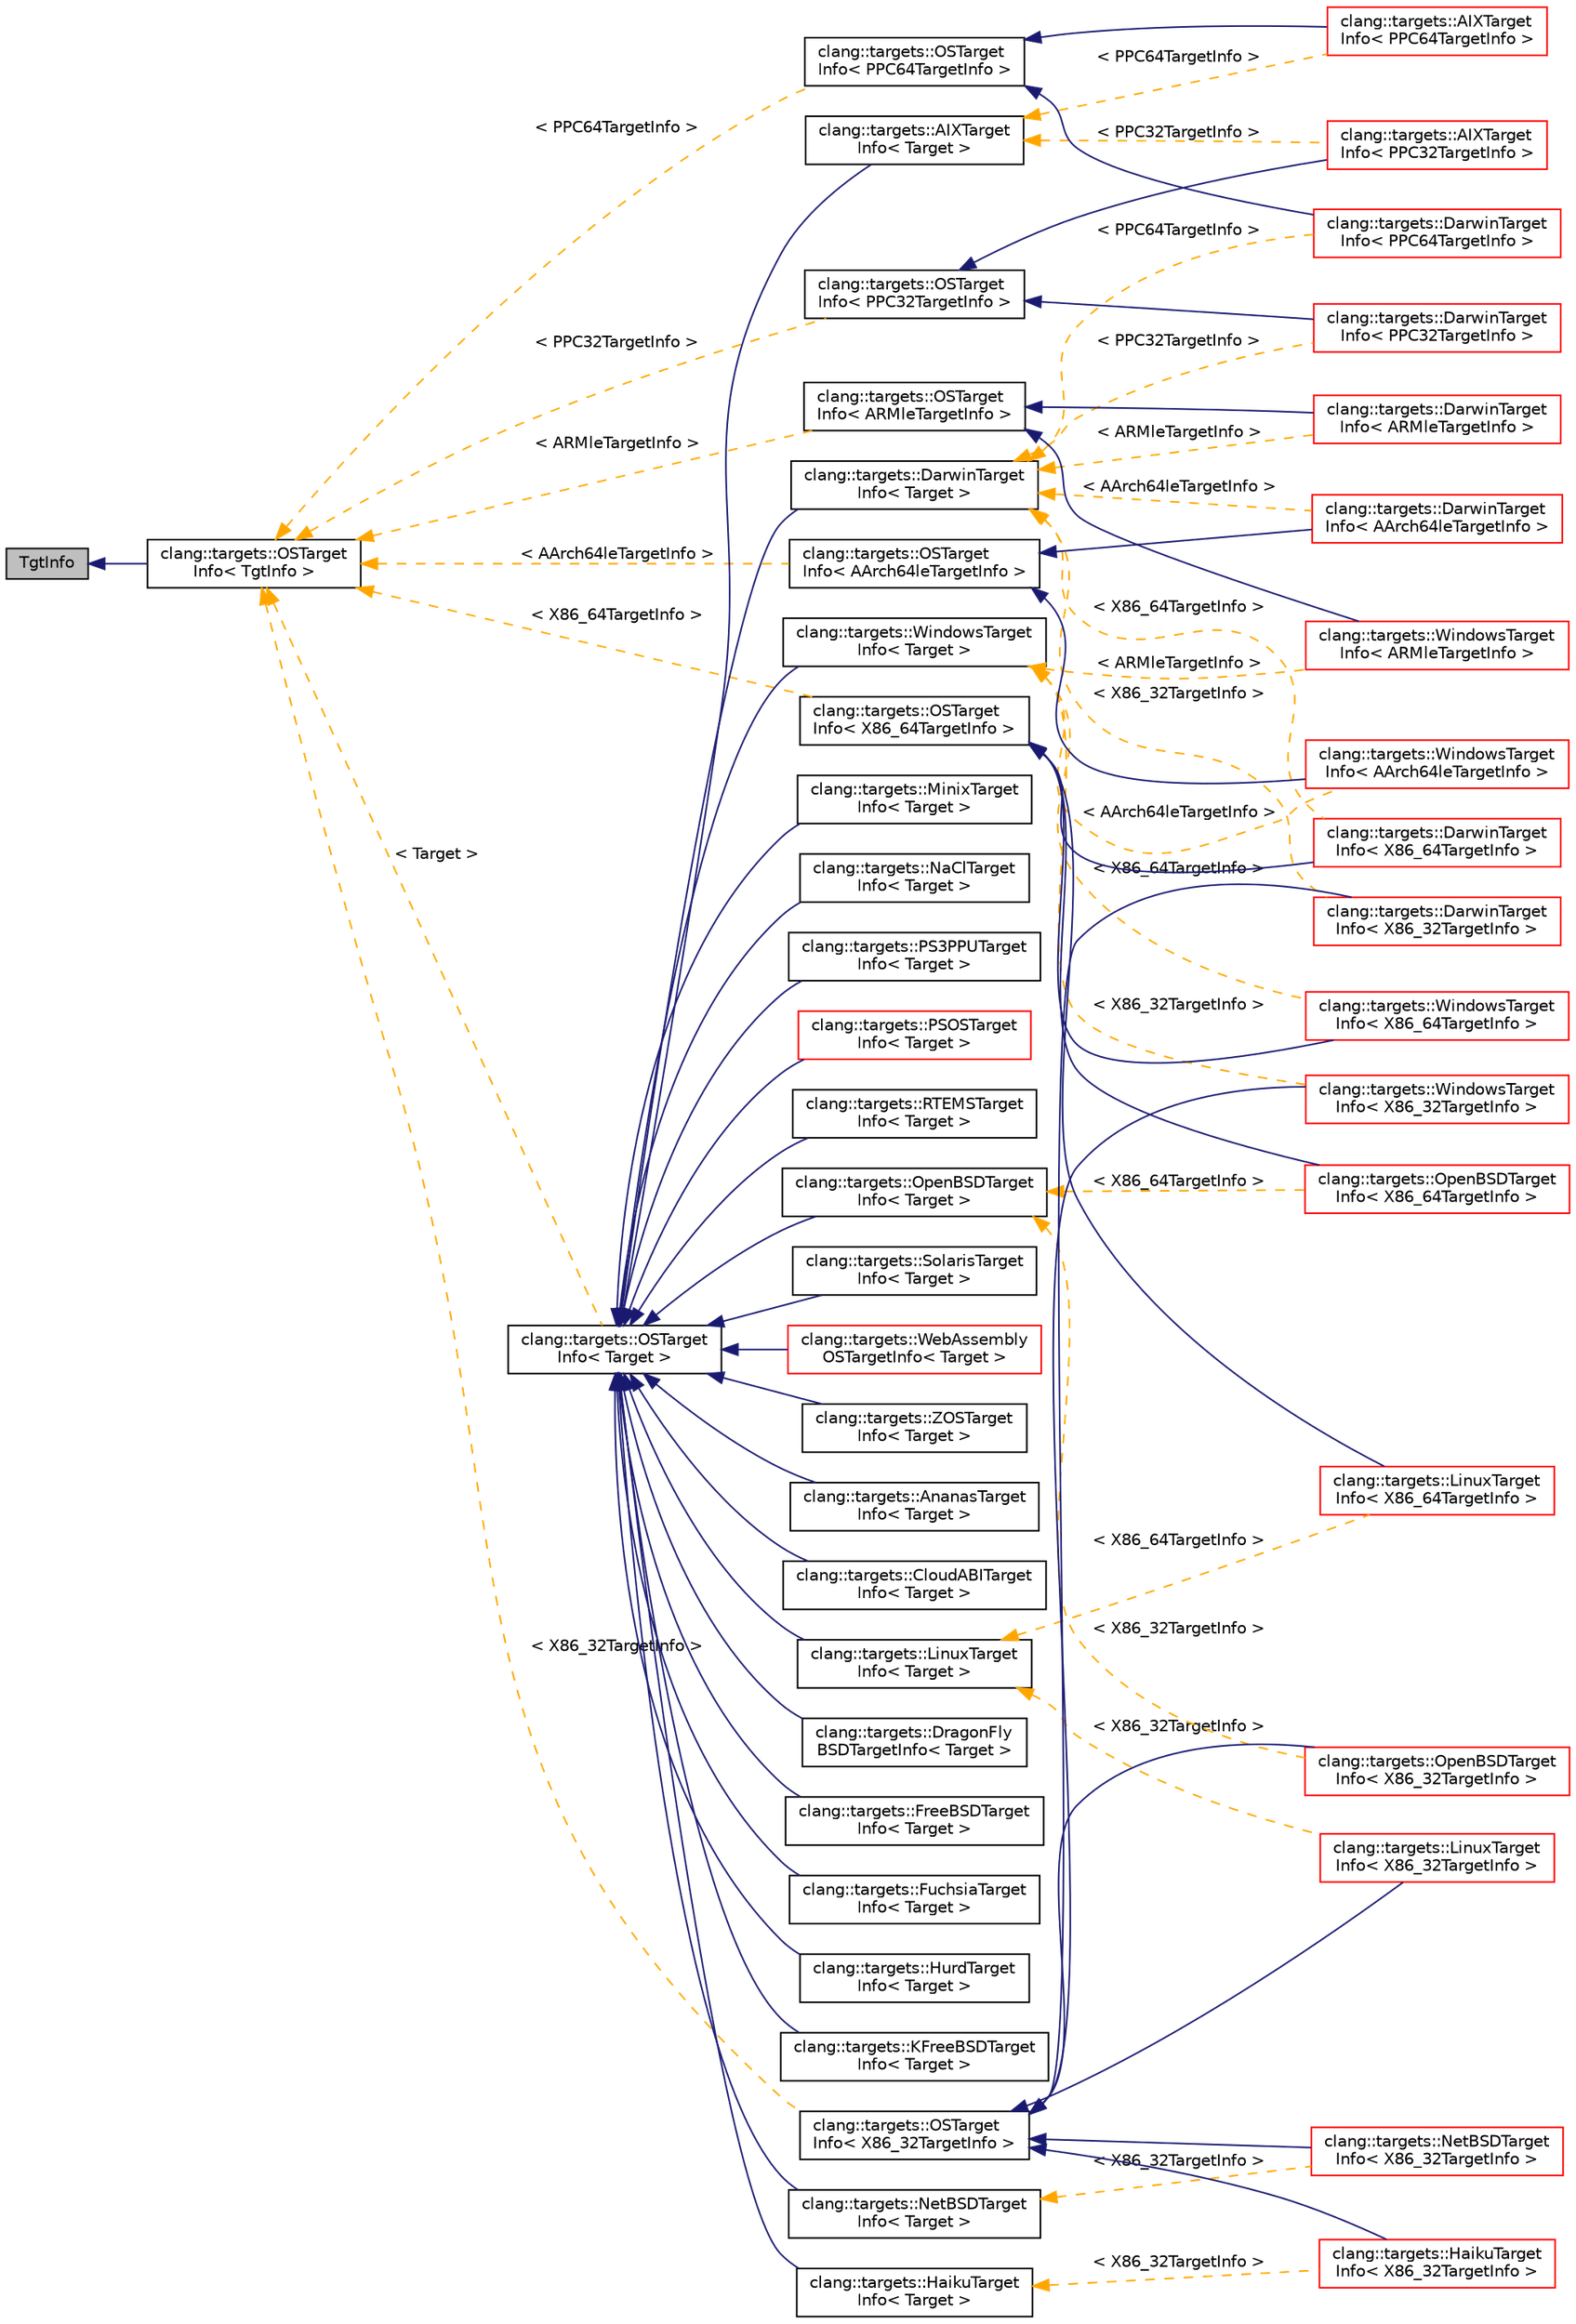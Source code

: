 digraph "TgtInfo"
{
 // LATEX_PDF_SIZE
  bgcolor="transparent";
  edge [fontname="Helvetica",fontsize="10",labelfontname="Helvetica",labelfontsize="10"];
  node [fontname="Helvetica",fontsize="10",shape=record];
  rankdir="LR";
  Node1 [label="TgtInfo",height=0.2,width=0.4,color="black", fillcolor="grey75", style="filled", fontcolor="black",tooltip=" "];
  Node1 -> Node2 [dir="back",color="midnightblue",fontsize="10",style="solid",fontname="Helvetica"];
  Node2 [label="clang::targets::OSTarget\lInfo\< TgtInfo \>",height=0.2,width=0.4,color="black",URL="$classclang_1_1targets_1_1OSTargetInfo.html",tooltip=" "];
  Node2 -> Node3 [dir="back",color="orange",fontsize="10",style="dashed",label=" \< Target \>" ,fontname="Helvetica"];
  Node3 [label="clang::targets::OSTarget\lInfo\< Target \>",height=0.2,width=0.4,color="black",URL="$classclang_1_1targets_1_1OSTargetInfo.html",tooltip=" "];
  Node3 -> Node4 [dir="back",color="midnightblue",fontsize="10",style="solid",fontname="Helvetica"];
  Node4 [label="clang::targets::AIXTarget\lInfo\< Target \>",height=0.2,width=0.4,color="black",URL="$classclang_1_1targets_1_1AIXTargetInfo.html",tooltip=" "];
  Node4 -> Node5 [dir="back",color="orange",fontsize="10",style="dashed",label=" \< PPC32TargetInfo \>" ,fontname="Helvetica"];
  Node5 [label="clang::targets::AIXTarget\lInfo\< PPC32TargetInfo \>",height=0.2,width=0.4,color="red",URL="$classclang_1_1targets_1_1AIXTargetInfo.html",tooltip=" "];
  Node4 -> Node7 [dir="back",color="orange",fontsize="10",style="dashed",label=" \< PPC64TargetInfo \>" ,fontname="Helvetica"];
  Node7 [label="clang::targets::AIXTarget\lInfo\< PPC64TargetInfo \>",height=0.2,width=0.4,color="red",URL="$classclang_1_1targets_1_1AIXTargetInfo.html",tooltip=" "];
  Node3 -> Node9 [dir="back",color="midnightblue",fontsize="10",style="solid",fontname="Helvetica"];
  Node9 [label="clang::targets::AnanasTarget\lInfo\< Target \>",height=0.2,width=0.4,color="black",URL="$classclang_1_1targets_1_1AnanasTargetInfo.html",tooltip=" "];
  Node3 -> Node10 [dir="back",color="midnightblue",fontsize="10",style="solid",fontname="Helvetica"];
  Node10 [label="clang::targets::CloudABITarget\lInfo\< Target \>",height=0.2,width=0.4,color="black",URL="$classclang_1_1targets_1_1CloudABITargetInfo.html",tooltip=" "];
  Node3 -> Node11 [dir="back",color="midnightblue",fontsize="10",style="solid",fontname="Helvetica"];
  Node11 [label="clang::targets::DarwinTarget\lInfo\< Target \>",height=0.2,width=0.4,color="black",URL="$classclang_1_1targets_1_1DarwinTargetInfo.html",tooltip=" "];
  Node11 -> Node12 [dir="back",color="orange",fontsize="10",style="dashed",label=" \< PPC32TargetInfo \>" ,fontname="Helvetica"];
  Node12 [label="clang::targets::DarwinTarget\lInfo\< PPC32TargetInfo \>",height=0.2,width=0.4,color="red",URL="$classclang_1_1targets_1_1DarwinTargetInfo.html",tooltip=" "];
  Node11 -> Node14 [dir="back",color="orange",fontsize="10",style="dashed",label=" \< X86_64TargetInfo \>" ,fontname="Helvetica"];
  Node14 [label="clang::targets::DarwinTarget\lInfo\< X86_64TargetInfo \>",height=0.2,width=0.4,color="red",URL="$classclang_1_1targets_1_1DarwinTargetInfo.html",tooltip=" "];
  Node11 -> Node16 [dir="back",color="orange",fontsize="10",style="dashed",label=" \< ARMleTargetInfo \>" ,fontname="Helvetica"];
  Node16 [label="clang::targets::DarwinTarget\lInfo\< ARMleTargetInfo \>",height=0.2,width=0.4,color="red",URL="$classclang_1_1targets_1_1DarwinTargetInfo.html",tooltip=" "];
  Node11 -> Node18 [dir="back",color="orange",fontsize="10",style="dashed",label=" \< PPC64TargetInfo \>" ,fontname="Helvetica"];
  Node18 [label="clang::targets::DarwinTarget\lInfo\< PPC64TargetInfo \>",height=0.2,width=0.4,color="red",URL="$classclang_1_1targets_1_1DarwinTargetInfo.html",tooltip=" "];
  Node11 -> Node20 [dir="back",color="orange",fontsize="10",style="dashed",label=" \< X86_32TargetInfo \>" ,fontname="Helvetica"];
  Node20 [label="clang::targets::DarwinTarget\lInfo\< X86_32TargetInfo \>",height=0.2,width=0.4,color="red",URL="$classclang_1_1targets_1_1DarwinTargetInfo.html",tooltip=" "];
  Node11 -> Node22 [dir="back",color="orange",fontsize="10",style="dashed",label=" \< AArch64leTargetInfo \>" ,fontname="Helvetica"];
  Node22 [label="clang::targets::DarwinTarget\lInfo\< AArch64leTargetInfo \>",height=0.2,width=0.4,color="red",URL="$classclang_1_1targets_1_1DarwinTargetInfo.html",tooltip=" "];
  Node3 -> Node24 [dir="back",color="midnightblue",fontsize="10",style="solid",fontname="Helvetica"];
  Node24 [label="clang::targets::DragonFly\lBSDTargetInfo\< Target \>",height=0.2,width=0.4,color="black",URL="$classclang_1_1targets_1_1DragonFlyBSDTargetInfo.html",tooltip=" "];
  Node3 -> Node25 [dir="back",color="midnightblue",fontsize="10",style="solid",fontname="Helvetica"];
  Node25 [label="clang::targets::FreeBSDTarget\lInfo\< Target \>",height=0.2,width=0.4,color="black",URL="$classclang_1_1targets_1_1FreeBSDTargetInfo.html",tooltip=" "];
  Node3 -> Node26 [dir="back",color="midnightblue",fontsize="10",style="solid",fontname="Helvetica"];
  Node26 [label="clang::targets::FuchsiaTarget\lInfo\< Target \>",height=0.2,width=0.4,color="black",URL="$classclang_1_1targets_1_1FuchsiaTargetInfo.html",tooltip=" "];
  Node3 -> Node27 [dir="back",color="midnightblue",fontsize="10",style="solid",fontname="Helvetica"];
  Node27 [label="clang::targets::HaikuTarget\lInfo\< Target \>",height=0.2,width=0.4,color="black",URL="$classclang_1_1targets_1_1HaikuTargetInfo.html",tooltip=" "];
  Node27 -> Node28 [dir="back",color="orange",fontsize="10",style="dashed",label=" \< X86_32TargetInfo \>" ,fontname="Helvetica"];
  Node28 [label="clang::targets::HaikuTarget\lInfo\< X86_32TargetInfo \>",height=0.2,width=0.4,color="red",URL="$classclang_1_1targets_1_1HaikuTargetInfo.html",tooltip=" "];
  Node3 -> Node30 [dir="back",color="midnightblue",fontsize="10",style="solid",fontname="Helvetica"];
  Node30 [label="clang::targets::HurdTarget\lInfo\< Target \>",height=0.2,width=0.4,color="black",URL="$classclang_1_1targets_1_1HurdTargetInfo.html",tooltip=" "];
  Node3 -> Node31 [dir="back",color="midnightblue",fontsize="10",style="solid",fontname="Helvetica"];
  Node31 [label="clang::targets::KFreeBSDTarget\lInfo\< Target \>",height=0.2,width=0.4,color="black",URL="$classclang_1_1targets_1_1KFreeBSDTargetInfo.html",tooltip=" "];
  Node3 -> Node32 [dir="back",color="midnightblue",fontsize="10",style="solid",fontname="Helvetica"];
  Node32 [label="clang::targets::LinuxTarget\lInfo\< Target \>",height=0.2,width=0.4,color="black",URL="$classclang_1_1targets_1_1LinuxTargetInfo.html",tooltip=" "];
  Node32 -> Node33 [dir="back",color="orange",fontsize="10",style="dashed",label=" \< X86_64TargetInfo \>" ,fontname="Helvetica"];
  Node33 [label="clang::targets::LinuxTarget\lInfo\< X86_64TargetInfo \>",height=0.2,width=0.4,color="red",URL="$classclang_1_1targets_1_1LinuxTargetInfo.html",tooltip=" "];
  Node32 -> Node35 [dir="back",color="orange",fontsize="10",style="dashed",label=" \< X86_32TargetInfo \>" ,fontname="Helvetica"];
  Node35 [label="clang::targets::LinuxTarget\lInfo\< X86_32TargetInfo \>",height=0.2,width=0.4,color="red",URL="$classclang_1_1targets_1_1LinuxTargetInfo.html",tooltip=" "];
  Node3 -> Node37 [dir="back",color="midnightblue",fontsize="10",style="solid",fontname="Helvetica"];
  Node37 [label="clang::targets::MinixTarget\lInfo\< Target \>",height=0.2,width=0.4,color="black",URL="$classclang_1_1targets_1_1MinixTargetInfo.html",tooltip=" "];
  Node3 -> Node38 [dir="back",color="midnightblue",fontsize="10",style="solid",fontname="Helvetica"];
  Node38 [label="clang::targets::NaClTarget\lInfo\< Target \>",height=0.2,width=0.4,color="black",URL="$classclang_1_1targets_1_1NaClTargetInfo.html",tooltip=" "];
  Node3 -> Node39 [dir="back",color="midnightblue",fontsize="10",style="solid",fontname="Helvetica"];
  Node39 [label="clang::targets::NetBSDTarget\lInfo\< Target \>",height=0.2,width=0.4,color="black",URL="$classclang_1_1targets_1_1NetBSDTargetInfo.html",tooltip=" "];
  Node39 -> Node40 [dir="back",color="orange",fontsize="10",style="dashed",label=" \< X86_32TargetInfo \>" ,fontname="Helvetica"];
  Node40 [label="clang::targets::NetBSDTarget\lInfo\< X86_32TargetInfo \>",height=0.2,width=0.4,color="red",URL="$classclang_1_1targets_1_1NetBSDTargetInfo.html",tooltip=" "];
  Node3 -> Node42 [dir="back",color="midnightblue",fontsize="10",style="solid",fontname="Helvetica"];
  Node42 [label="clang::targets::OpenBSDTarget\lInfo\< Target \>",height=0.2,width=0.4,color="black",URL="$classclang_1_1targets_1_1OpenBSDTargetInfo.html",tooltip=" "];
  Node42 -> Node43 [dir="back",color="orange",fontsize="10",style="dashed",label=" \< X86_64TargetInfo \>" ,fontname="Helvetica"];
  Node43 [label="clang::targets::OpenBSDTarget\lInfo\< X86_64TargetInfo \>",height=0.2,width=0.4,color="red",URL="$classclang_1_1targets_1_1OpenBSDTargetInfo.html",tooltip=" "];
  Node42 -> Node45 [dir="back",color="orange",fontsize="10",style="dashed",label=" \< X86_32TargetInfo \>" ,fontname="Helvetica"];
  Node45 [label="clang::targets::OpenBSDTarget\lInfo\< X86_32TargetInfo \>",height=0.2,width=0.4,color="red",URL="$classclang_1_1targets_1_1OpenBSDTargetInfo.html",tooltip=" "];
  Node3 -> Node47 [dir="back",color="midnightblue",fontsize="10",style="solid",fontname="Helvetica"];
  Node47 [label="clang::targets::PS3PPUTarget\lInfo\< Target \>",height=0.2,width=0.4,color="black",URL="$classclang_1_1targets_1_1PS3PPUTargetInfo.html",tooltip=" "];
  Node3 -> Node48 [dir="back",color="midnightblue",fontsize="10",style="solid",fontname="Helvetica"];
  Node48 [label="clang::targets::PSOSTarget\lInfo\< Target \>",height=0.2,width=0.4,color="red",URL="$classclang_1_1targets_1_1PSOSTargetInfo.html",tooltip=" "];
  Node3 -> Node51 [dir="back",color="midnightblue",fontsize="10",style="solid",fontname="Helvetica"];
  Node51 [label="clang::targets::RTEMSTarget\lInfo\< Target \>",height=0.2,width=0.4,color="black",URL="$classclang_1_1targets_1_1RTEMSTargetInfo.html",tooltip=" "];
  Node3 -> Node52 [dir="back",color="midnightblue",fontsize="10",style="solid",fontname="Helvetica"];
  Node52 [label="clang::targets::SolarisTarget\lInfo\< Target \>",height=0.2,width=0.4,color="black",URL="$classclang_1_1targets_1_1SolarisTargetInfo.html",tooltip=" "];
  Node3 -> Node53 [dir="back",color="midnightblue",fontsize="10",style="solid",fontname="Helvetica"];
  Node53 [label="clang::targets::WebAssembly\lOSTargetInfo\< Target \>",height=0.2,width=0.4,color="red",URL="$classclang_1_1targets_1_1WebAssemblyOSTargetInfo.html",tooltip=" "];
  Node3 -> Node56 [dir="back",color="midnightblue",fontsize="10",style="solid",fontname="Helvetica"];
  Node56 [label="clang::targets::WindowsTarget\lInfo\< Target \>",height=0.2,width=0.4,color="black",URL="$classclang_1_1targets_1_1WindowsTargetInfo.html",tooltip=" "];
  Node56 -> Node57 [dir="back",color="orange",fontsize="10",style="dashed",label=" \< X86_64TargetInfo \>" ,fontname="Helvetica"];
  Node57 [label="clang::targets::WindowsTarget\lInfo\< X86_64TargetInfo \>",height=0.2,width=0.4,color="red",URL="$classclang_1_1targets_1_1WindowsTargetInfo.html",tooltip=" "];
  Node56 -> Node61 [dir="back",color="orange",fontsize="10",style="dashed",label=" \< ARMleTargetInfo \>" ,fontname="Helvetica"];
  Node61 [label="clang::targets::WindowsTarget\lInfo\< ARMleTargetInfo \>",height=0.2,width=0.4,color="red",URL="$classclang_1_1targets_1_1WindowsTargetInfo.html",tooltip=" "];
  Node56 -> Node66 [dir="back",color="orange",fontsize="10",style="dashed",label=" \< AArch64leTargetInfo \>" ,fontname="Helvetica"];
  Node66 [label="clang::targets::WindowsTarget\lInfo\< AArch64leTargetInfo \>",height=0.2,width=0.4,color="red",URL="$classclang_1_1targets_1_1WindowsTargetInfo.html",tooltip=" "];
  Node56 -> Node70 [dir="back",color="orange",fontsize="10",style="dashed",label=" \< X86_32TargetInfo \>" ,fontname="Helvetica"];
  Node70 [label="clang::targets::WindowsTarget\lInfo\< X86_32TargetInfo \>",height=0.2,width=0.4,color="red",URL="$classclang_1_1targets_1_1WindowsTargetInfo.html",tooltip=" "];
  Node3 -> Node74 [dir="back",color="midnightblue",fontsize="10",style="solid",fontname="Helvetica"];
  Node74 [label="clang::targets::ZOSTarget\lInfo\< Target \>",height=0.2,width=0.4,color="black",URL="$classclang_1_1targets_1_1ZOSTargetInfo.html",tooltip=" "];
  Node2 -> Node75 [dir="back",color="orange",fontsize="10",style="dashed",label=" \< PPC32TargetInfo \>" ,fontname="Helvetica"];
  Node75 [label="clang::targets::OSTarget\lInfo\< PPC32TargetInfo \>",height=0.2,width=0.4,color="black",URL="$classclang_1_1targets_1_1OSTargetInfo.html",tooltip=" "];
  Node75 -> Node5 [dir="back",color="midnightblue",fontsize="10",style="solid",fontname="Helvetica"];
  Node75 -> Node12 [dir="back",color="midnightblue",fontsize="10",style="solid",fontname="Helvetica"];
  Node2 -> Node76 [dir="back",color="orange",fontsize="10",style="dashed",label=" \< X86_64TargetInfo \>" ,fontname="Helvetica"];
  Node76 [label="clang::targets::OSTarget\lInfo\< X86_64TargetInfo \>",height=0.2,width=0.4,color="black",URL="$classclang_1_1targets_1_1OSTargetInfo.html",tooltip=" "];
  Node76 -> Node14 [dir="back",color="midnightblue",fontsize="10",style="solid",fontname="Helvetica"];
  Node76 -> Node33 [dir="back",color="midnightblue",fontsize="10",style="solid",fontname="Helvetica"];
  Node76 -> Node43 [dir="back",color="midnightblue",fontsize="10",style="solid",fontname="Helvetica"];
  Node76 -> Node57 [dir="back",color="midnightblue",fontsize="10",style="solid",fontname="Helvetica"];
  Node2 -> Node77 [dir="back",color="orange",fontsize="10",style="dashed",label=" \< ARMleTargetInfo \>" ,fontname="Helvetica"];
  Node77 [label="clang::targets::OSTarget\lInfo\< ARMleTargetInfo \>",height=0.2,width=0.4,color="black",URL="$classclang_1_1targets_1_1OSTargetInfo.html",tooltip=" "];
  Node77 -> Node16 [dir="back",color="midnightblue",fontsize="10",style="solid",fontname="Helvetica"];
  Node77 -> Node61 [dir="back",color="midnightblue",fontsize="10",style="solid",fontname="Helvetica"];
  Node2 -> Node78 [dir="back",color="orange",fontsize="10",style="dashed",label=" \< PPC64TargetInfo \>" ,fontname="Helvetica"];
  Node78 [label="clang::targets::OSTarget\lInfo\< PPC64TargetInfo \>",height=0.2,width=0.4,color="black",URL="$classclang_1_1targets_1_1OSTargetInfo.html",tooltip=" "];
  Node78 -> Node7 [dir="back",color="midnightblue",fontsize="10",style="solid",fontname="Helvetica"];
  Node78 -> Node18 [dir="back",color="midnightblue",fontsize="10",style="solid",fontname="Helvetica"];
  Node2 -> Node79 [dir="back",color="orange",fontsize="10",style="dashed",label=" \< AArch64leTargetInfo \>" ,fontname="Helvetica"];
  Node79 [label="clang::targets::OSTarget\lInfo\< AArch64leTargetInfo \>",height=0.2,width=0.4,color="black",URL="$classclang_1_1targets_1_1OSTargetInfo.html",tooltip=" "];
  Node79 -> Node22 [dir="back",color="midnightblue",fontsize="10",style="solid",fontname="Helvetica"];
  Node79 -> Node66 [dir="back",color="midnightblue",fontsize="10",style="solid",fontname="Helvetica"];
  Node2 -> Node80 [dir="back",color="orange",fontsize="10",style="dashed",label=" \< X86_32TargetInfo \>" ,fontname="Helvetica"];
  Node80 [label="clang::targets::OSTarget\lInfo\< X86_32TargetInfo \>",height=0.2,width=0.4,color="black",URL="$classclang_1_1targets_1_1OSTargetInfo.html",tooltip=" "];
  Node80 -> Node20 [dir="back",color="midnightblue",fontsize="10",style="solid",fontname="Helvetica"];
  Node80 -> Node28 [dir="back",color="midnightblue",fontsize="10",style="solid",fontname="Helvetica"];
  Node80 -> Node35 [dir="back",color="midnightblue",fontsize="10",style="solid",fontname="Helvetica"];
  Node80 -> Node40 [dir="back",color="midnightblue",fontsize="10",style="solid",fontname="Helvetica"];
  Node80 -> Node45 [dir="back",color="midnightblue",fontsize="10",style="solid",fontname="Helvetica"];
  Node80 -> Node70 [dir="back",color="midnightblue",fontsize="10",style="solid",fontname="Helvetica"];
}
